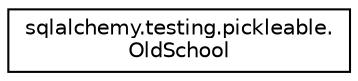 digraph "Graphical Class Hierarchy"
{
 // LATEX_PDF_SIZE
  edge [fontname="Helvetica",fontsize="10",labelfontname="Helvetica",labelfontsize="10"];
  node [fontname="Helvetica",fontsize="10",shape=record];
  rankdir="LR";
  Node0 [label="sqlalchemy.testing.pickleable.\lOldSchool",height=0.2,width=0.4,color="black", fillcolor="white", style="filled",URL="$classsqlalchemy_1_1testing_1_1pickleable_1_1OldSchool.html",tooltip=" "];
}
